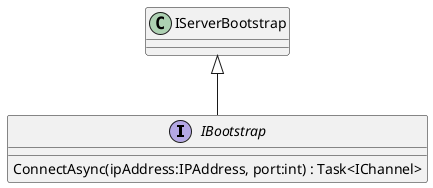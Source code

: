 @startuml
interface IBootstrap {
    ConnectAsync(ipAddress:IPAddress, port:int) : Task<IChannel>
}
IServerBootstrap <|-- IBootstrap
@enduml

